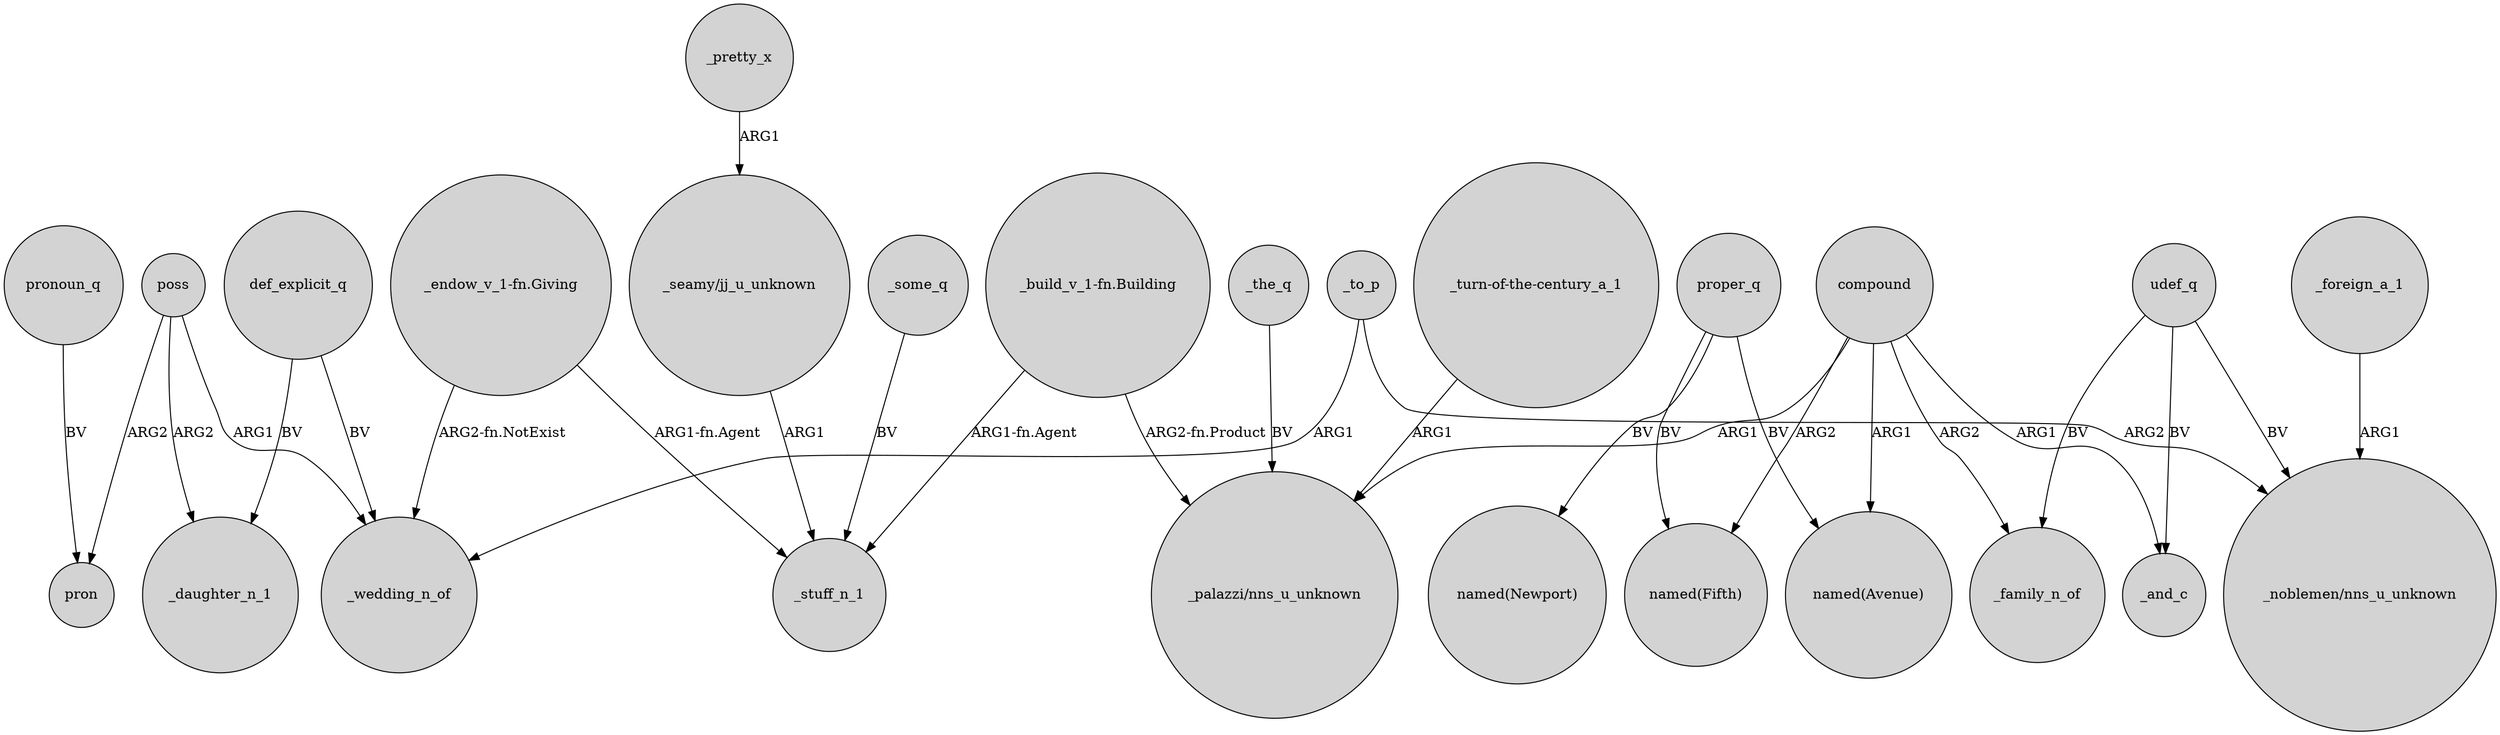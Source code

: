 digraph {
	node [shape=circle style=filled]
	_to_p -> _wedding_n_of [label=ARG1]
	compound -> "_palazzi/nns_u_unknown" [label=ARG1]
	poss -> pron [label=ARG2]
	poss -> _daughter_n_1 [label=ARG2]
	proper_q -> "named(Newport)" [label=BV]
	compound -> "named(Fifth)" [label=ARG2]
	"_endow_v_1-fn.Giving" -> _wedding_n_of [label="ARG2-fn.NotExist"]
	_some_q -> _stuff_n_1 [label=BV]
	compound -> _family_n_of [label=ARG2]
	proper_q -> "named(Fifth)" [label=BV]
	"_build_v_1-fn.Building" -> _stuff_n_1 [label="ARG1-fn.Agent"]
	compound -> "named(Avenue)" [label=ARG1]
	pronoun_q -> pron [label=BV]
	_foreign_a_1 -> "_noblemen/nns_u_unknown" [label=ARG1]
	_the_q -> "_palazzi/nns_u_unknown" [label=BV]
	compound -> _and_c [label=ARG1]
	udef_q -> "_noblemen/nns_u_unknown" [label=BV]
	"_endow_v_1-fn.Giving" -> _stuff_n_1 [label="ARG1-fn.Agent"]
	proper_q -> "named(Avenue)" [label=BV]
	poss -> _wedding_n_of [label=ARG1]
	"_seamy/jj_u_unknown" -> _stuff_n_1 [label=ARG1]
	def_explicit_q -> _wedding_n_of [label=BV]
	_pretty_x -> "_seamy/jj_u_unknown" [label=ARG1]
	"_build_v_1-fn.Building" -> "_palazzi/nns_u_unknown" [label="ARG2-fn.Product"]
	udef_q -> _family_n_of [label=BV]
	udef_q -> _and_c [label=BV]
	def_explicit_q -> _daughter_n_1 [label=BV]
	"_turn-of-the-century_a_1" -> "_palazzi/nns_u_unknown" [label=ARG1]
	_to_p -> "_noblemen/nns_u_unknown" [label=ARG2]
}

